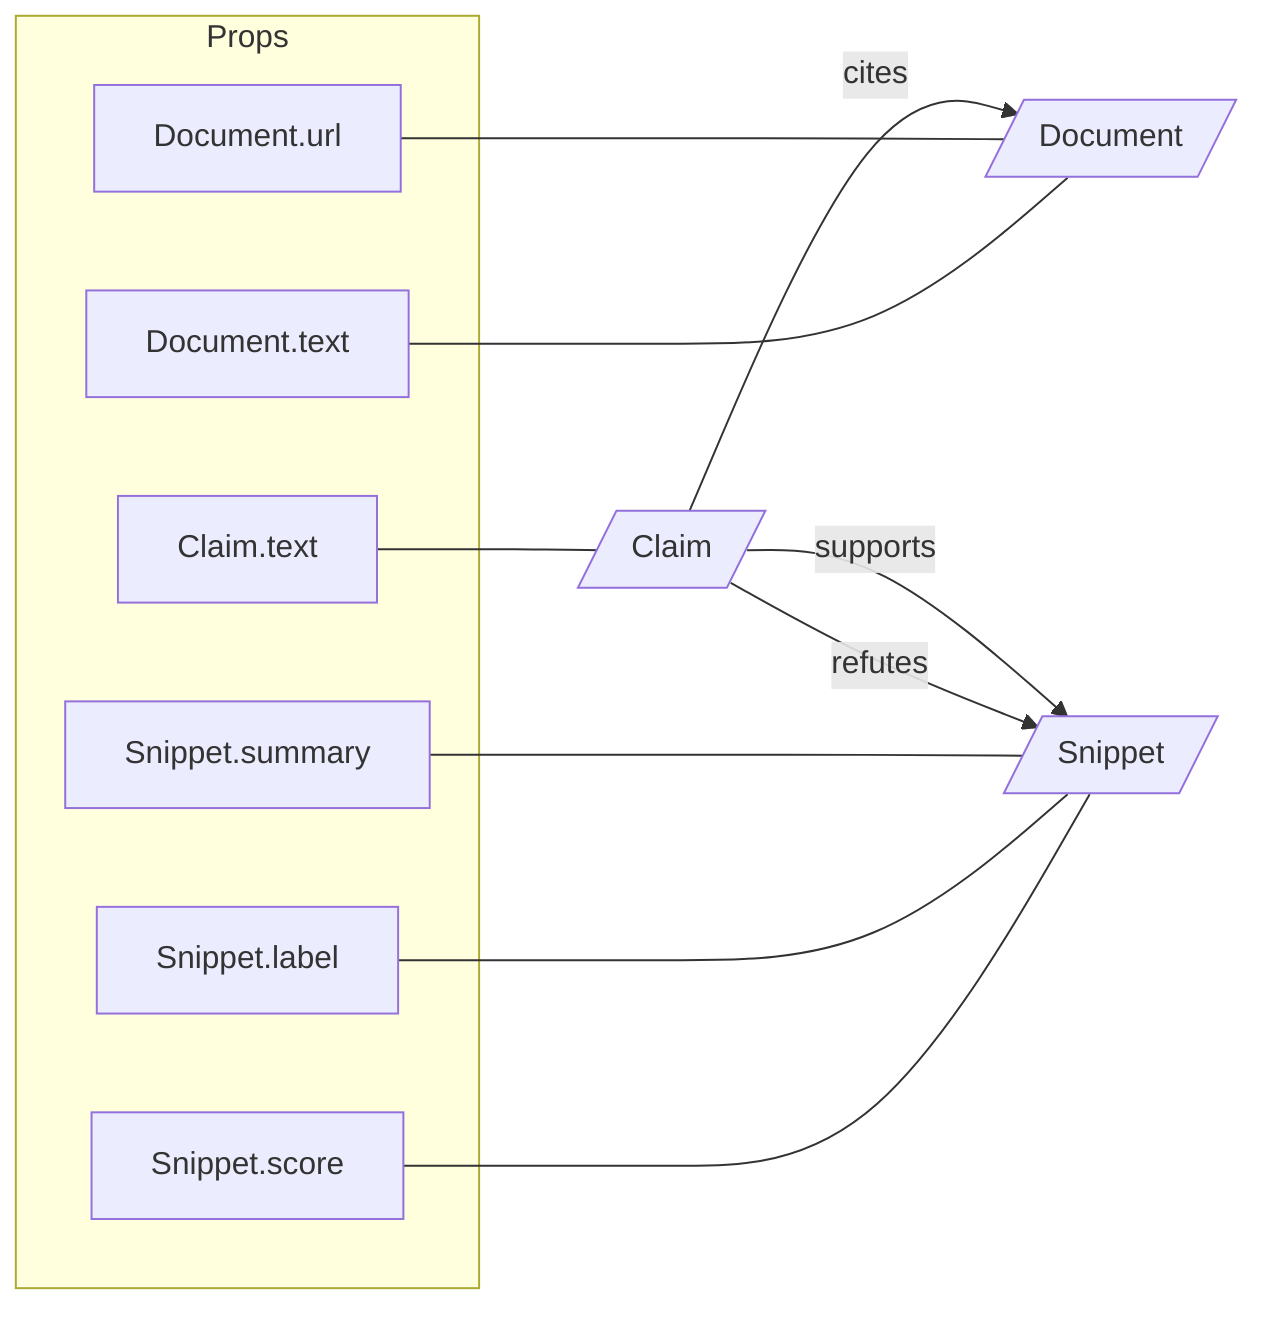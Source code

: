 graph LR
  %% Node definitions
  Claim[/"Claim"/]
  Document[/"Document"/]
  Snippet[/"Snippet"/]

  %% Edges
  Claim -- cites --> Document
  Claim -- supports --> Snippet
  Claim -- refutes --> Snippet

  %% Subgraph showing properties
  subgraph Props
    Ctxt["Claim.text"]
    Durl["Document.url"]
    Dtext["Document.text"]
    Ssum["Snippet.summary"]
    Slbl["Snippet.label"]
    Ssc["Snippet.score"]
  end

  %% Connect props to nodes
  Ctxt --- Claim
  Durl --- Document
  Dtext --- Document
  Ssum --- Snippet
  Slbl --- Snippet
  Ssc --- Snippet